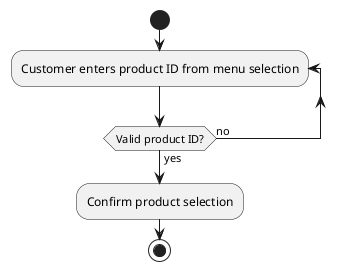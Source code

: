 @startuml

start

repeat :Customer enters product ID from menu selection;
repeat while (Valid product ID?) is (no) not (yes)
:Confirm product selection;

stop

@enduml

